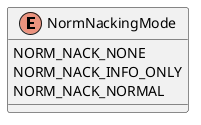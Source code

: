 @startuml
enum NormNackingMode {
    NORM_NACK_NONE
    NORM_NACK_INFO_ONLY
    NORM_NACK_NORMAL
}
@enduml